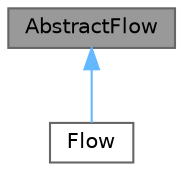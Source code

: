 digraph "AbstractFlow"
{
 // LATEX_PDF_SIZE
  bgcolor="transparent";
  edge [fontname=Helvetica,fontsize=10,labelfontname=Helvetica,labelfontsize=10];
  node [fontname=Helvetica,fontsize=10,shape=box,height=0.2,width=0.4];
  Node1 [id="Node000001",label="AbstractFlow",height=0.2,width=0.4,color="gray40", fillcolor="grey60", style="filled", fontcolor="black",tooltip="Abstract class tha represente a Flow."];
  Node1 -> Node2 [id="edge1_Node000001_Node000002",dir="back",color="steelblue1",style="solid",tooltip=" "];
  Node2 [id="Node000002",label="Flow",height=0.2,width=0.4,color="gray40", fillcolor="white", style="filled",URL="$class_flow.html",tooltip="Flow connecting two Systems."];
}
